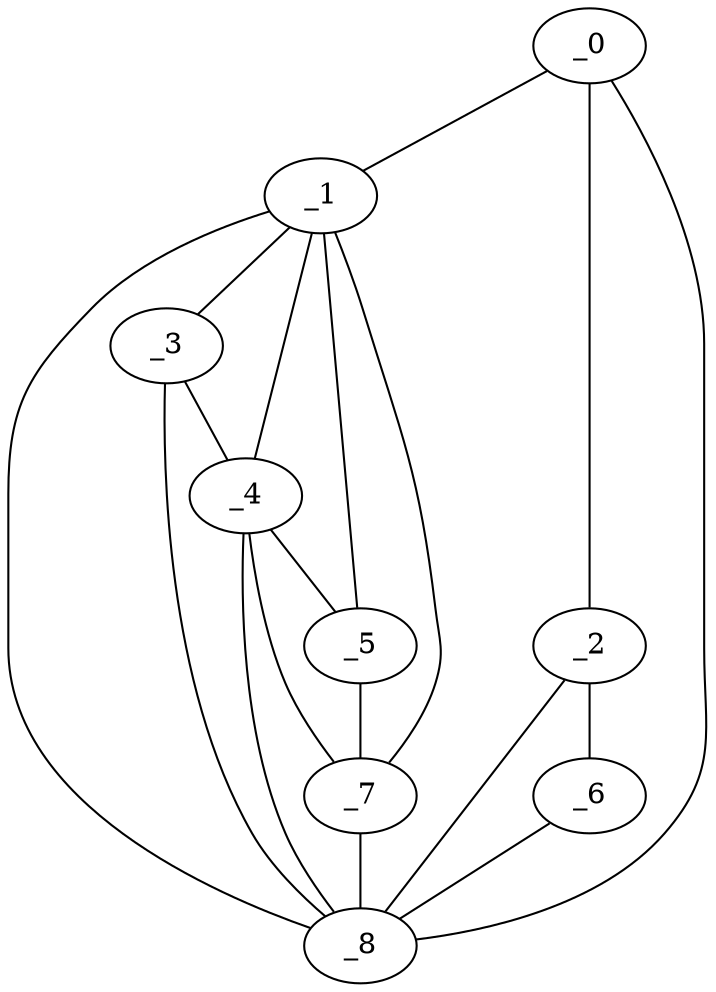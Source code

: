 graph "obj88__80.gxl" {
	_0	 [x=47,
		y=6];
	_1	 [x=53,
		y=78];
	_0 -- _1	 [valence=1];
	_2	 [x=55,
		y=5];
	_0 -- _2	 [valence=1];
	_8	 [x=86,
		y=52];
	_0 -- _8	 [valence=2];
	_3	 [x=77,
		y=68];
	_1 -- _3	 [valence=1];
	_4	 [x=77,
		y=78];
	_1 -- _4	 [valence=2];
	_5	 [x=80,
		y=109];
	_1 -- _5	 [valence=1];
	_7	 [x=85,
		y=118];
	_1 -- _7	 [valence=1];
	_1 -- _8	 [valence=2];
	_6	 [x=83,
		y=6];
	_2 -- _6	 [valence=1];
	_2 -- _8	 [valence=2];
	_3 -- _4	 [valence=2];
	_3 -- _8	 [valence=2];
	_4 -- _5	 [valence=2];
	_4 -- _7	 [valence=2];
	_4 -- _8	 [valence=1];
	_5 -- _7	 [valence=2];
	_6 -- _8	 [valence=1];
	_7 -- _8	 [valence=1];
}
